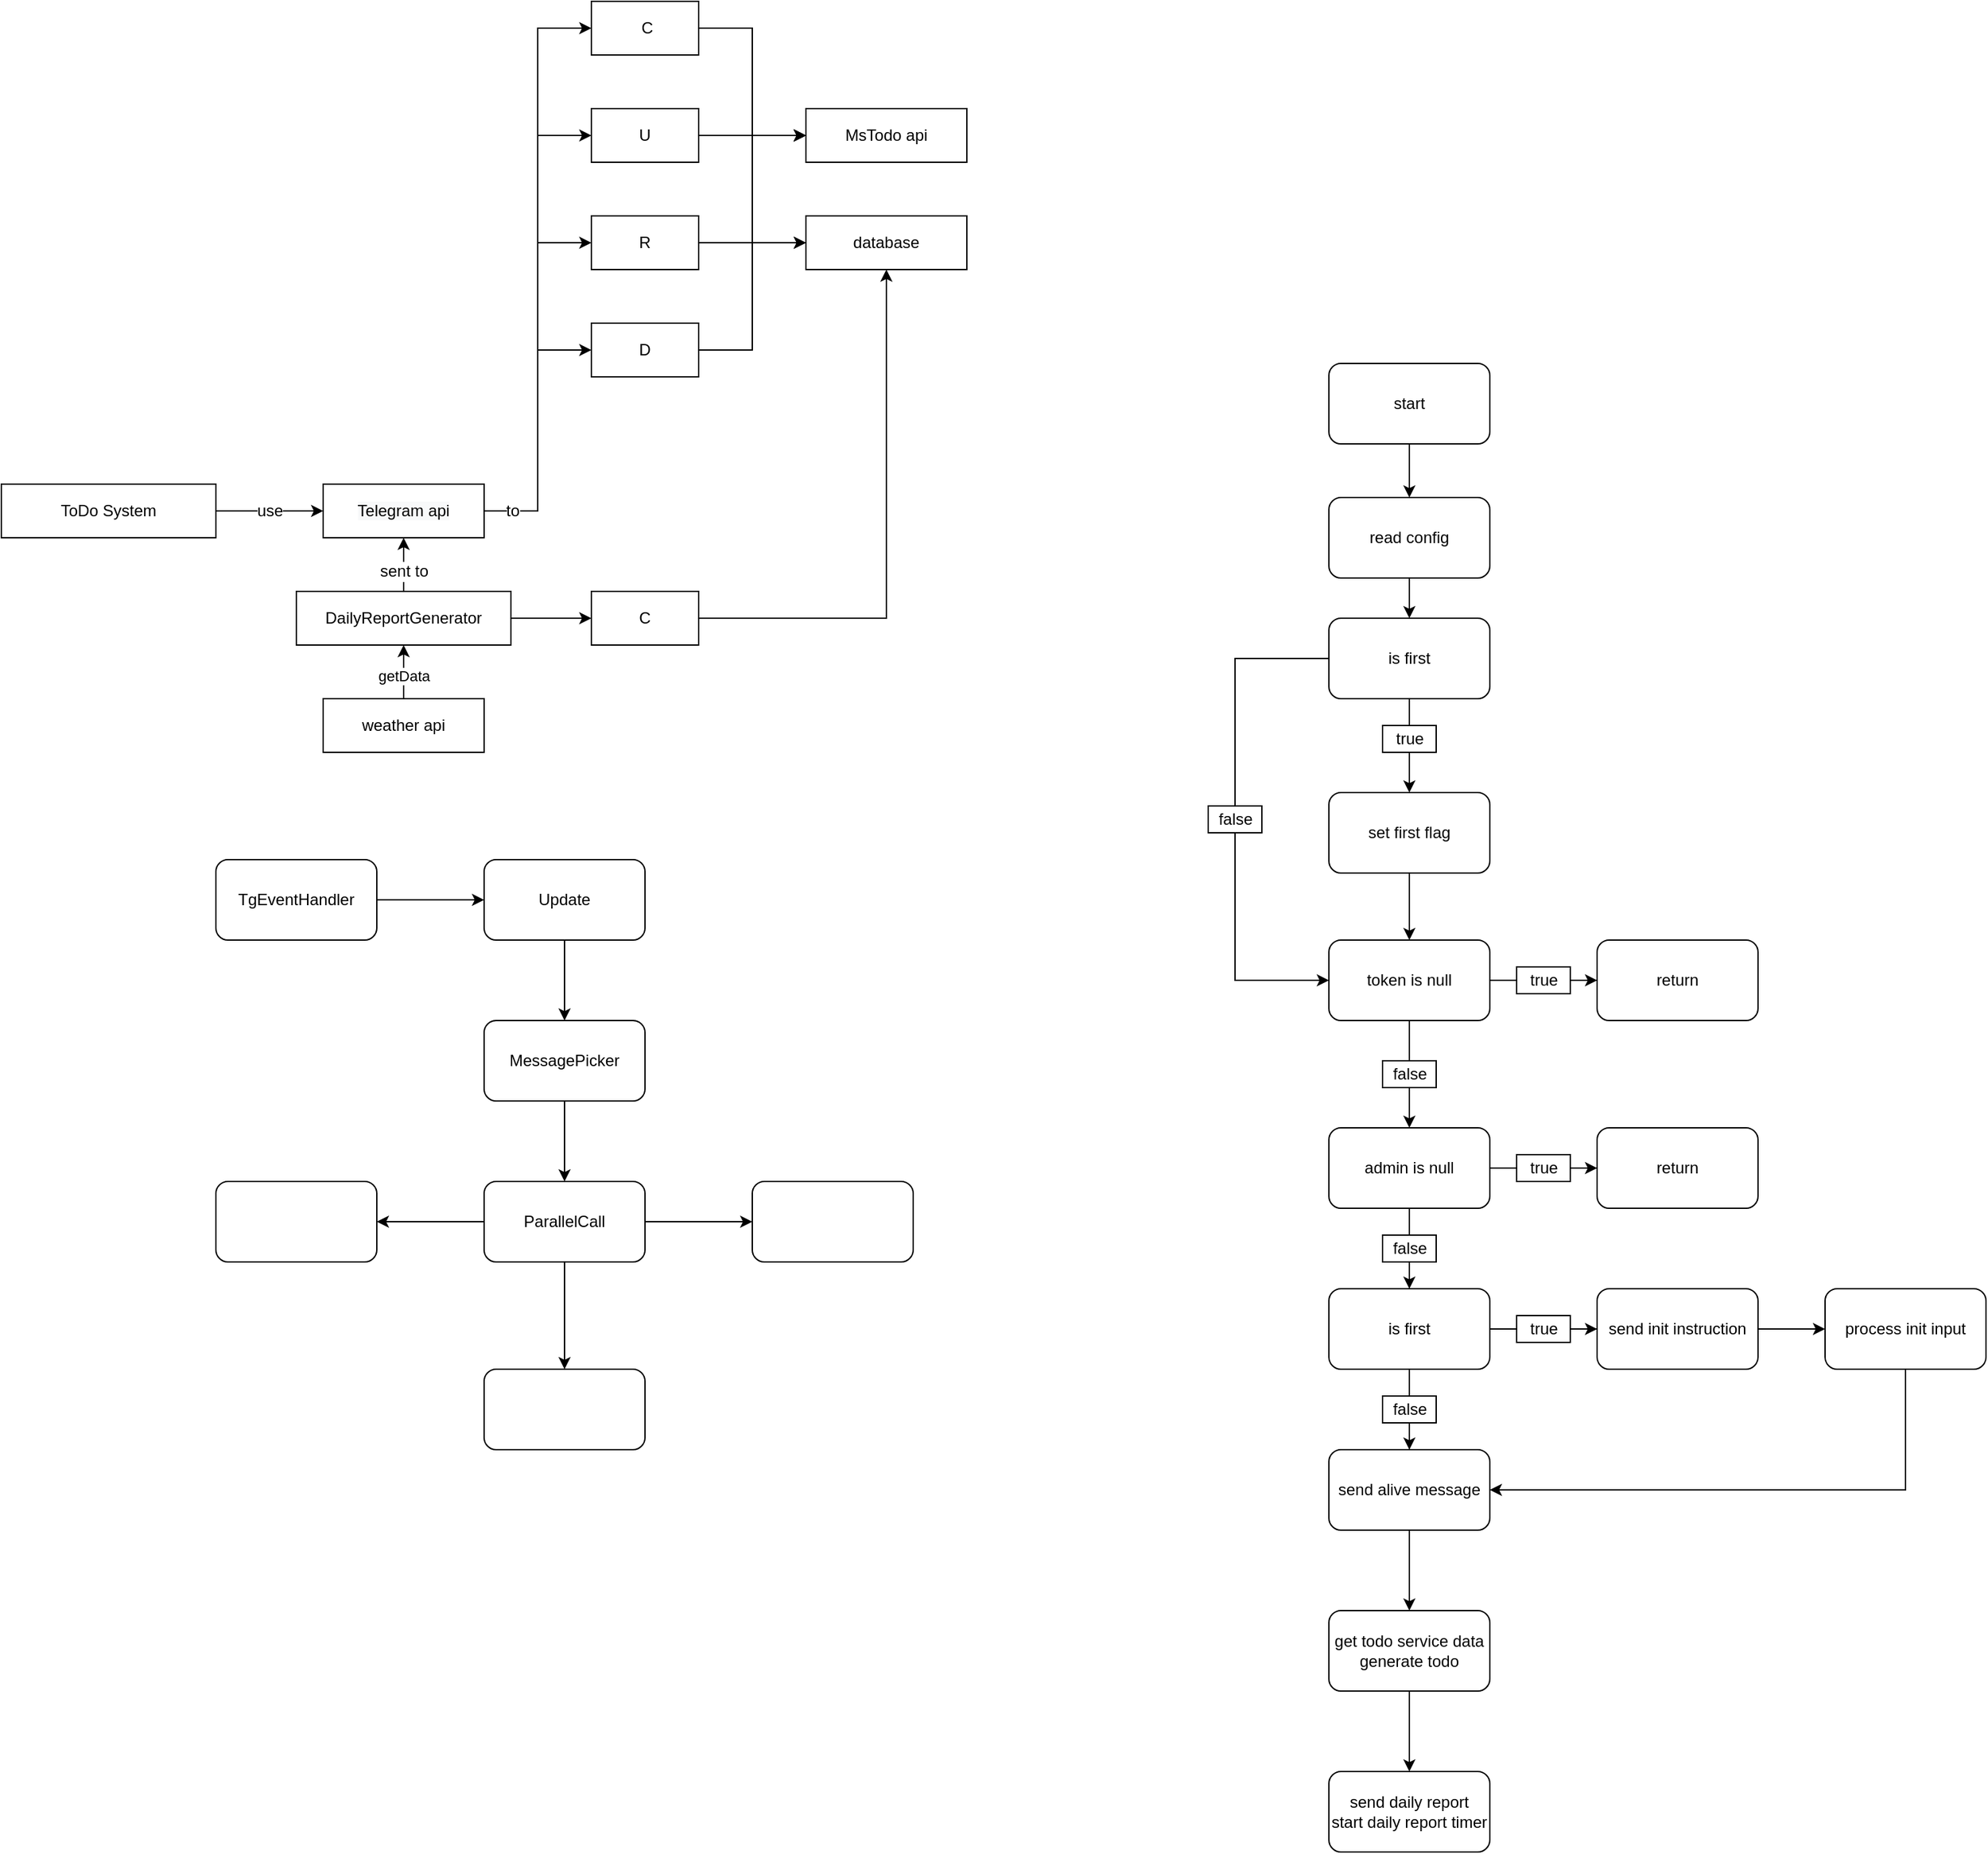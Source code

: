<mxfile version="15.7.0" type="github">
  <diagram id="LrXRr8BGrz9RAMKhjQcd" name="第 1 页">
    <mxGraphModel dx="1422" dy="825" grid="1" gridSize="10" guides="1" tooltips="1" connect="1" arrows="1" fold="1" page="1" pageScale="1" pageWidth="827" pageHeight="1169" math="0" shadow="0">
      <root>
        <mxCell id="0" />
        <mxCell id="1" parent="0" />
        <mxCell id="N9-JLqkrcf1B8G68bMdj-18" style="edgeStyle=orthogonalEdgeStyle;rounded=0;orthogonalLoop=1;jettySize=auto;html=1;exitX=1;exitY=0.5;exitDx=0;exitDy=0;entryX=0;entryY=0.5;entryDx=0;entryDy=0;" parent="1" source="N9-JLqkrcf1B8G68bMdj-2" target="N9-JLqkrcf1B8G68bMdj-15" edge="1">
          <mxGeometry relative="1" as="geometry" />
        </mxCell>
        <mxCell id="N9-JLqkrcf1B8G68bMdj-19" style="edgeStyle=orthogonalEdgeStyle;rounded=0;orthogonalLoop=1;jettySize=auto;html=1;exitX=1;exitY=0.5;exitDx=0;exitDy=0;entryX=0;entryY=0.5;entryDx=0;entryDy=0;" parent="1" source="N9-JLqkrcf1B8G68bMdj-2" target="N9-JLqkrcf1B8G68bMdj-7" edge="1">
          <mxGeometry relative="1" as="geometry" />
        </mxCell>
        <mxCell id="N9-JLqkrcf1B8G68bMdj-2" value="&amp;nbsp;C" style="rounded=0;whiteSpace=wrap;html=1;" parent="1" vertex="1">
          <mxGeometry x="480" y="80" width="80" height="40" as="geometry" />
        </mxCell>
        <mxCell id="N9-JLqkrcf1B8G68bMdj-11" style="edgeStyle=orthogonalEdgeStyle;rounded=0;orthogonalLoop=1;jettySize=auto;html=1;exitX=1;exitY=0.5;exitDx=0;exitDy=0;entryX=0;entryY=0.5;entryDx=0;entryDy=0;" parent="1" source="N9-JLqkrcf1B8G68bMdj-3" target="N9-JLqkrcf1B8G68bMdj-2" edge="1">
          <mxGeometry relative="1" as="geometry" />
        </mxCell>
        <mxCell id="N9-JLqkrcf1B8G68bMdj-12" style="edgeStyle=orthogonalEdgeStyle;rounded=0;orthogonalLoop=1;jettySize=auto;html=1;exitX=1;exitY=0.5;exitDx=0;exitDy=0;" parent="1" source="N9-JLqkrcf1B8G68bMdj-3" target="N9-JLqkrcf1B8G68bMdj-8" edge="1">
          <mxGeometry relative="1" as="geometry">
            <Array as="points">
              <mxPoint x="440" y="460" />
              <mxPoint x="440" y="180" />
            </Array>
          </mxGeometry>
        </mxCell>
        <mxCell id="N9-JLqkrcf1B8G68bMdj-13" style="edgeStyle=orthogonalEdgeStyle;rounded=0;orthogonalLoop=1;jettySize=auto;html=1;exitX=1;exitY=0.5;exitDx=0;exitDy=0;entryX=0;entryY=0.5;entryDx=0;entryDy=0;" parent="1" source="N9-JLqkrcf1B8G68bMdj-3" target="N9-JLqkrcf1B8G68bMdj-9" edge="1">
          <mxGeometry relative="1" as="geometry" />
        </mxCell>
        <mxCell id="N9-JLqkrcf1B8G68bMdj-14" style="edgeStyle=orthogonalEdgeStyle;rounded=0;orthogonalLoop=1;jettySize=auto;html=1;exitX=1;exitY=0.5;exitDx=0;exitDy=0;entryX=0;entryY=0.5;entryDx=0;entryDy=0;" parent="1" source="N9-JLqkrcf1B8G68bMdj-3" target="N9-JLqkrcf1B8G68bMdj-10" edge="1">
          <mxGeometry relative="1" as="geometry" />
        </mxCell>
        <mxCell id="N9-JLqkrcf1B8G68bMdj-3" value="&#xa;&#xa;&lt;span style=&quot;color: rgb(0, 0, 0); font-family: helvetica; font-size: 12px; font-style: normal; font-weight: 400; letter-spacing: normal; text-align: center; text-indent: 0px; text-transform: none; word-spacing: 0px; background-color: rgb(248, 249, 250); display: inline; float: none;&quot;&gt;Telegram&amp;nbsp;api&lt;/span&gt;&#xa;&#xa;" style="rounded=0;whiteSpace=wrap;html=1;" parent="1" vertex="1">
          <mxGeometry x="280" y="440" width="120" height="40" as="geometry" />
        </mxCell>
        <mxCell id="N9-JLqkrcf1B8G68bMdj-27" style="edgeStyle=orthogonalEdgeStyle;rounded=0;orthogonalLoop=1;jettySize=auto;html=1;exitX=0.5;exitY=0;exitDx=0;exitDy=0;entryX=0.5;entryY=1;entryDx=0;entryDy=0;" parent="1" source="N9-JLqkrcf1B8G68bMdj-4" target="N9-JLqkrcf1B8G68bMdj-5" edge="1">
          <mxGeometry relative="1" as="geometry" />
        </mxCell>
        <mxCell id="N9-JLqkrcf1B8G68bMdj-28" value="getData" style="edgeLabel;html=1;align=center;verticalAlign=middle;resizable=0;points=[];" parent="N9-JLqkrcf1B8G68bMdj-27" vertex="1" connectable="0">
          <mxGeometry x="-0.15" y="-15" relative="1" as="geometry">
            <mxPoint x="-15" as="offset" />
          </mxGeometry>
        </mxCell>
        <mxCell id="N9-JLqkrcf1B8G68bMdj-4" value="weather&amp;nbsp;api" style="rounded=0;whiteSpace=wrap;html=1;" parent="1" vertex="1">
          <mxGeometry x="280" y="600" width="120" height="40" as="geometry" />
        </mxCell>
        <mxCell id="N9-JLqkrcf1B8G68bMdj-29" style="edgeStyle=orthogonalEdgeStyle;rounded=0;orthogonalLoop=1;jettySize=auto;html=1;exitX=0.5;exitY=0;exitDx=0;exitDy=0;entryX=0.5;entryY=1;entryDx=0;entryDy=0;" parent="1" source="N9-JLqkrcf1B8G68bMdj-5" target="N9-JLqkrcf1B8G68bMdj-3" edge="1">
          <mxGeometry relative="1" as="geometry" />
        </mxCell>
        <mxCell id="N9-JLqkrcf1B8G68bMdj-35" style="edgeStyle=orthogonalEdgeStyle;rounded=0;orthogonalLoop=1;jettySize=auto;html=1;exitX=1;exitY=0.5;exitDx=0;exitDy=0;entryX=0;entryY=0.5;entryDx=0;entryDy=0;" parent="1" source="N9-JLqkrcf1B8G68bMdj-5" target="N9-JLqkrcf1B8G68bMdj-34" edge="1">
          <mxGeometry relative="1" as="geometry" />
        </mxCell>
        <mxCell id="N9-JLqkrcf1B8G68bMdj-5" value="DailyReportGenerator" style="rounded=0;whiteSpace=wrap;html=1;" parent="1" vertex="1">
          <mxGeometry x="260" y="520" width="160" height="40" as="geometry" />
        </mxCell>
        <mxCell id="N9-JLqkrcf1B8G68bMdj-24" style="edgeStyle=orthogonalEdgeStyle;rounded=0;orthogonalLoop=1;jettySize=auto;html=1;exitX=1;exitY=0.5;exitDx=0;exitDy=0;entryX=0;entryY=0.5;entryDx=0;entryDy=0;" parent="1" source="N9-JLqkrcf1B8G68bMdj-6" target="N9-JLqkrcf1B8G68bMdj-3" edge="1">
          <mxGeometry relative="1" as="geometry" />
        </mxCell>
        <mxCell id="N9-JLqkrcf1B8G68bMdj-6" value="ToDo&amp;nbsp;System" style="rounded=0;whiteSpace=wrap;html=1;" parent="1" vertex="1">
          <mxGeometry x="40" y="440" width="160" height="40" as="geometry" />
        </mxCell>
        <mxCell id="N9-JLqkrcf1B8G68bMdj-7" value="MsTodo&amp;nbsp;api" style="rounded=0;whiteSpace=wrap;html=1;" parent="1" vertex="1">
          <mxGeometry x="640" y="160" width="120" height="40" as="geometry" />
        </mxCell>
        <mxCell id="N9-JLqkrcf1B8G68bMdj-20" style="edgeStyle=orthogonalEdgeStyle;rounded=0;orthogonalLoop=1;jettySize=auto;html=1;exitX=1;exitY=0.5;exitDx=0;exitDy=0;entryX=0;entryY=0.5;entryDx=0;entryDy=0;" parent="1" source="N9-JLqkrcf1B8G68bMdj-8" target="N9-JLqkrcf1B8G68bMdj-15" edge="1">
          <mxGeometry relative="1" as="geometry" />
        </mxCell>
        <mxCell id="N9-JLqkrcf1B8G68bMdj-21" style="edgeStyle=orthogonalEdgeStyle;rounded=0;orthogonalLoop=1;jettySize=auto;html=1;exitX=1;exitY=0.5;exitDx=0;exitDy=0;entryX=0;entryY=0.5;entryDx=0;entryDy=0;" parent="1" source="N9-JLqkrcf1B8G68bMdj-8" target="N9-JLqkrcf1B8G68bMdj-7" edge="1">
          <mxGeometry relative="1" as="geometry" />
        </mxCell>
        <mxCell id="N9-JLqkrcf1B8G68bMdj-8" value="U" style="rounded=0;whiteSpace=wrap;html=1;" parent="1" vertex="1">
          <mxGeometry x="480" y="160" width="80" height="40" as="geometry" />
        </mxCell>
        <mxCell id="N9-JLqkrcf1B8G68bMdj-22" style="edgeStyle=orthogonalEdgeStyle;rounded=0;orthogonalLoop=1;jettySize=auto;html=1;exitX=1;exitY=0.5;exitDx=0;exitDy=0;entryX=0;entryY=0.5;entryDx=0;entryDy=0;" parent="1" source="N9-JLqkrcf1B8G68bMdj-9" target="N9-JLqkrcf1B8G68bMdj-7" edge="1">
          <mxGeometry relative="1" as="geometry">
            <mxPoint x="640" y="260" as="targetPoint" />
          </mxGeometry>
        </mxCell>
        <mxCell id="N9-JLqkrcf1B8G68bMdj-9" value="R" style="rounded=0;whiteSpace=wrap;html=1;" parent="1" vertex="1">
          <mxGeometry x="480" y="240" width="80" height="40" as="geometry" />
        </mxCell>
        <mxCell id="N9-JLqkrcf1B8G68bMdj-23" style="edgeStyle=orthogonalEdgeStyle;rounded=0;orthogonalLoop=1;jettySize=auto;html=1;exitX=1;exitY=0.5;exitDx=0;exitDy=0;entryX=0;entryY=0.5;entryDx=0;entryDy=0;" parent="1" source="N9-JLqkrcf1B8G68bMdj-10" target="N9-JLqkrcf1B8G68bMdj-7" edge="1">
          <mxGeometry relative="1" as="geometry" />
        </mxCell>
        <mxCell id="N9-JLqkrcf1B8G68bMdj-10" value="D" style="rounded=0;whiteSpace=wrap;html=1;" parent="1" vertex="1">
          <mxGeometry x="480" y="320" width="80" height="40" as="geometry" />
        </mxCell>
        <mxCell id="N9-JLqkrcf1B8G68bMdj-15" value="database" style="rounded=0;whiteSpace=wrap;html=1;" parent="1" vertex="1">
          <mxGeometry x="640" y="240" width="120" height="40" as="geometry" />
        </mxCell>
        <mxCell id="N9-JLqkrcf1B8G68bMdj-25" value="use" style="text;html=1;align=center;verticalAlign=middle;resizable=0;points=[];autosize=1;strokeColor=none;labelBackgroundColor=#ffffff;" parent="1" vertex="1">
          <mxGeometry x="220" y="450" width="40" height="20" as="geometry" />
        </mxCell>
        <mxCell id="N9-JLqkrcf1B8G68bMdj-26" value="to" style="text;html=1;align=center;verticalAlign=middle;resizable=0;points=[];autosize=1;strokeColor=none;labelBackgroundColor=#ffffff;" parent="1" vertex="1">
          <mxGeometry x="406" y="450" width="30" height="20" as="geometry" />
        </mxCell>
        <mxCell id="N9-JLqkrcf1B8G68bMdj-30" value="sent&amp;nbsp;to" style="text;html=1;align=center;verticalAlign=middle;resizable=0;points=[];autosize=1;strokeColor=none;labelBackgroundColor=#ffffff;" parent="1" vertex="1">
          <mxGeometry x="315" y="495" width="50" height="20" as="geometry" />
        </mxCell>
        <mxCell id="N9-JLqkrcf1B8G68bMdj-37" style="edgeStyle=orthogonalEdgeStyle;rounded=0;orthogonalLoop=1;jettySize=auto;html=1;exitX=1;exitY=0.5;exitDx=0;exitDy=0;entryX=0.5;entryY=1;entryDx=0;entryDy=0;" parent="1" source="N9-JLqkrcf1B8G68bMdj-34" target="N9-JLqkrcf1B8G68bMdj-15" edge="1">
          <mxGeometry relative="1" as="geometry" />
        </mxCell>
        <mxCell id="N9-JLqkrcf1B8G68bMdj-34" value="C" style="rounded=0;whiteSpace=wrap;html=1;" parent="1" vertex="1">
          <mxGeometry x="480" y="520" width="80" height="40" as="geometry" />
        </mxCell>
        <mxCell id="0F79G5hVULBTe8nuWNYY-4" value="" style="edgeStyle=orthogonalEdgeStyle;rounded=0;orthogonalLoop=1;jettySize=auto;html=1;" edge="1" parent="1" source="0F79G5hVULBTe8nuWNYY-2" target="0F79G5hVULBTe8nuWNYY-3">
          <mxGeometry relative="1" as="geometry" />
        </mxCell>
        <mxCell id="0F79G5hVULBTe8nuWNYY-2" value="TgEventHandler" style="rounded=1;whiteSpace=wrap;html=1;" vertex="1" parent="1">
          <mxGeometry x="200" y="720" width="120" height="60" as="geometry" />
        </mxCell>
        <mxCell id="0F79G5hVULBTe8nuWNYY-6" value="" style="edgeStyle=orthogonalEdgeStyle;rounded=0;orthogonalLoop=1;jettySize=auto;html=1;" edge="1" parent="1" source="0F79G5hVULBTe8nuWNYY-3" target="0F79G5hVULBTe8nuWNYY-5">
          <mxGeometry relative="1" as="geometry" />
        </mxCell>
        <mxCell id="0F79G5hVULBTe8nuWNYY-3" value="Update" style="whiteSpace=wrap;html=1;rounded=1;" vertex="1" parent="1">
          <mxGeometry x="400" y="720" width="120" height="60" as="geometry" />
        </mxCell>
        <mxCell id="0F79G5hVULBTe8nuWNYY-8" value="" style="edgeStyle=orthogonalEdgeStyle;rounded=0;orthogonalLoop=1;jettySize=auto;html=1;" edge="1" parent="1" source="0F79G5hVULBTe8nuWNYY-5" target="0F79G5hVULBTe8nuWNYY-7">
          <mxGeometry relative="1" as="geometry" />
        </mxCell>
        <mxCell id="0F79G5hVULBTe8nuWNYY-5" value="MessagePicker" style="whiteSpace=wrap;html=1;rounded=1;" vertex="1" parent="1">
          <mxGeometry x="400" y="840" width="120" height="60" as="geometry" />
        </mxCell>
        <mxCell id="0F79G5hVULBTe8nuWNYY-10" value="" style="edgeStyle=orthogonalEdgeStyle;rounded=0;orthogonalLoop=1;jettySize=auto;html=1;" edge="1" parent="1" source="0F79G5hVULBTe8nuWNYY-7" target="0F79G5hVULBTe8nuWNYY-9">
          <mxGeometry relative="1" as="geometry" />
        </mxCell>
        <mxCell id="0F79G5hVULBTe8nuWNYY-12" value="" style="edgeStyle=orthogonalEdgeStyle;rounded=0;orthogonalLoop=1;jettySize=auto;html=1;" edge="1" parent="1" source="0F79G5hVULBTe8nuWNYY-7" target="0F79G5hVULBTe8nuWNYY-11">
          <mxGeometry relative="1" as="geometry" />
        </mxCell>
        <mxCell id="0F79G5hVULBTe8nuWNYY-14" value="" style="edgeStyle=orthogonalEdgeStyle;rounded=0;orthogonalLoop=1;jettySize=auto;html=1;" edge="1" parent="1" source="0F79G5hVULBTe8nuWNYY-7" target="0F79G5hVULBTe8nuWNYY-13">
          <mxGeometry relative="1" as="geometry" />
        </mxCell>
        <mxCell id="0F79G5hVULBTe8nuWNYY-7" value="ParallelCall" style="whiteSpace=wrap;html=1;rounded=1;" vertex="1" parent="1">
          <mxGeometry x="400" y="960" width="120" height="60" as="geometry" />
        </mxCell>
        <mxCell id="0F79G5hVULBTe8nuWNYY-9" value="" style="whiteSpace=wrap;html=1;rounded=1;" vertex="1" parent="1">
          <mxGeometry x="200" y="960" width="120" height="60" as="geometry" />
        </mxCell>
        <mxCell id="0F79G5hVULBTe8nuWNYY-11" value="" style="whiteSpace=wrap;html=1;rounded=1;" vertex="1" parent="1">
          <mxGeometry x="600" y="960" width="120" height="60" as="geometry" />
        </mxCell>
        <mxCell id="0F79G5hVULBTe8nuWNYY-13" value="" style="whiteSpace=wrap;html=1;rounded=1;" vertex="1" parent="1">
          <mxGeometry x="400" y="1100" width="120" height="60" as="geometry" />
        </mxCell>
        <mxCell id="0F79G5hVULBTe8nuWNYY-34" value="" style="edgeStyle=orthogonalEdgeStyle;rounded=0;orthogonalLoop=1;jettySize=auto;html=1;" edge="1" parent="1" source="0F79G5hVULBTe8nuWNYY-15" target="0F79G5hVULBTe8nuWNYY-33">
          <mxGeometry relative="1" as="geometry" />
        </mxCell>
        <mxCell id="0F79G5hVULBTe8nuWNYY-15" value="start" style="rounded=1;whiteSpace=wrap;html=1;" vertex="1" parent="1">
          <mxGeometry x="1030" y="350" width="120" height="60" as="geometry" />
        </mxCell>
        <mxCell id="0F79G5hVULBTe8nuWNYY-19" value="" style="edgeStyle=orthogonalEdgeStyle;rounded=0;orthogonalLoop=1;jettySize=auto;html=1;startArrow=none;" edge="1" parent="1" source="0F79G5hVULBTe8nuWNYY-22" target="0F79G5hVULBTe8nuWNYY-18">
          <mxGeometry relative="1" as="geometry" />
        </mxCell>
        <mxCell id="0F79G5hVULBTe8nuWNYY-21" value="" style="edgeStyle=orthogonalEdgeStyle;rounded=0;orthogonalLoop=1;jettySize=auto;html=1;startArrow=none;" edge="1" parent="1" source="0F79G5hVULBTe8nuWNYY-23" target="0F79G5hVULBTe8nuWNYY-20">
          <mxGeometry relative="1" as="geometry" />
        </mxCell>
        <mxCell id="0F79G5hVULBTe8nuWNYY-16" value="token&amp;nbsp;is&amp;nbsp;null" style="whiteSpace=wrap;html=1;rounded=1;" vertex="1" parent="1">
          <mxGeometry x="1030" y="780" width="120" height="60" as="geometry" />
        </mxCell>
        <mxCell id="0F79G5hVULBTe8nuWNYY-18" value="return" style="whiteSpace=wrap;html=1;rounded=1;" vertex="1" parent="1">
          <mxGeometry x="1230" y="780" width="120" height="60" as="geometry" />
        </mxCell>
        <mxCell id="0F79G5hVULBTe8nuWNYY-25" value="" style="edgeStyle=orthogonalEdgeStyle;rounded=0;orthogonalLoop=1;jettySize=auto;html=1;startArrow=none;" edge="1" parent="1" source="0F79G5hVULBTe8nuWNYY-26" target="0F79G5hVULBTe8nuWNYY-24">
          <mxGeometry relative="1" as="geometry" />
        </mxCell>
        <mxCell id="0F79G5hVULBTe8nuWNYY-32" value="" style="edgeStyle=orthogonalEdgeStyle;rounded=0;orthogonalLoop=1;jettySize=auto;html=1;startArrow=none;" edge="1" parent="1" source="0F79G5hVULBTe8nuWNYY-59" target="0F79G5hVULBTe8nuWNYY-31">
          <mxGeometry relative="1" as="geometry" />
        </mxCell>
        <mxCell id="0F79G5hVULBTe8nuWNYY-20" value="admin&amp;nbsp;is&amp;nbsp;null" style="whiteSpace=wrap;html=1;rounded=1;" vertex="1" parent="1">
          <mxGeometry x="1030" y="920" width="120" height="60" as="geometry" />
        </mxCell>
        <mxCell id="0F79G5hVULBTe8nuWNYY-24" value="return" style="whiteSpace=wrap;html=1;rounded=1;" vertex="1" parent="1">
          <mxGeometry x="1230" y="920" width="120" height="60" as="geometry" />
        </mxCell>
        <mxCell id="0F79G5hVULBTe8nuWNYY-22" value="true" style="text;html=1;align=center;verticalAlign=middle;resizable=0;points=[];autosize=1;strokeColor=default;fillColor=none;" vertex="1" parent="1">
          <mxGeometry x="1170" y="800" width="40" height="20" as="geometry" />
        </mxCell>
        <mxCell id="0F79G5hVULBTe8nuWNYY-28" value="" style="edgeStyle=orthogonalEdgeStyle;rounded=0;orthogonalLoop=1;jettySize=auto;html=1;endArrow=none;" edge="1" parent="1" source="0F79G5hVULBTe8nuWNYY-16" target="0F79G5hVULBTe8nuWNYY-22">
          <mxGeometry relative="1" as="geometry">
            <mxPoint x="1150" y="810" as="sourcePoint" />
            <mxPoint x="1230" y="810" as="targetPoint" />
          </mxGeometry>
        </mxCell>
        <mxCell id="0F79G5hVULBTe8nuWNYY-26" value="true" style="text;html=1;align=center;verticalAlign=middle;resizable=0;points=[];autosize=1;strokeColor=default;fillColor=none;" vertex="1" parent="1">
          <mxGeometry x="1170" y="940" width="40" height="20" as="geometry" />
        </mxCell>
        <mxCell id="0F79G5hVULBTe8nuWNYY-29" value="" style="edgeStyle=orthogonalEdgeStyle;rounded=0;orthogonalLoop=1;jettySize=auto;html=1;endArrow=none;" edge="1" parent="1" source="0F79G5hVULBTe8nuWNYY-20" target="0F79G5hVULBTe8nuWNYY-26">
          <mxGeometry relative="1" as="geometry">
            <mxPoint x="1150" y="950" as="sourcePoint" />
            <mxPoint x="1230" y="950" as="targetPoint" />
          </mxGeometry>
        </mxCell>
        <mxCell id="0F79G5hVULBTe8nuWNYY-23" value="false" style="text;html=1;align=center;verticalAlign=middle;resizable=0;points=[];autosize=1;strokeColor=default;fillColor=none;" vertex="1" parent="1">
          <mxGeometry x="1070" y="870" width="40" height="20" as="geometry" />
        </mxCell>
        <mxCell id="0F79G5hVULBTe8nuWNYY-30" value="" style="edgeStyle=orthogonalEdgeStyle;rounded=0;orthogonalLoop=1;jettySize=auto;html=1;endArrow=none;" edge="1" parent="1" source="0F79G5hVULBTe8nuWNYY-16" target="0F79G5hVULBTe8nuWNYY-23">
          <mxGeometry relative="1" as="geometry">
            <mxPoint x="1090" y="840" as="sourcePoint" />
            <mxPoint x="1090" y="920" as="targetPoint" />
          </mxGeometry>
        </mxCell>
        <mxCell id="0F79G5hVULBTe8nuWNYY-52" value="" style="edgeStyle=orthogonalEdgeStyle;rounded=0;orthogonalLoop=1;jettySize=auto;html=1;startArrow=none;" edge="1" parent="1" source="0F79G5hVULBTe8nuWNYY-57" target="0F79G5hVULBTe8nuWNYY-51">
          <mxGeometry relative="1" as="geometry" />
        </mxCell>
        <mxCell id="0F79G5hVULBTe8nuWNYY-54" value="" style="edgeStyle=orthogonalEdgeStyle;rounded=0;orthogonalLoop=1;jettySize=auto;html=1;startArrow=none;" edge="1" parent="1" source="0F79G5hVULBTe8nuWNYY-55" target="0F79G5hVULBTe8nuWNYY-53">
          <mxGeometry relative="1" as="geometry" />
        </mxCell>
        <mxCell id="0F79G5hVULBTe8nuWNYY-31" value="is&amp;nbsp;first" style="whiteSpace=wrap;html=1;rounded=1;" vertex="1" parent="1">
          <mxGeometry x="1030" y="1040" width="120" height="60" as="geometry" />
        </mxCell>
        <mxCell id="0F79G5hVULBTe8nuWNYY-37" value="" style="edgeStyle=orthogonalEdgeStyle;rounded=0;orthogonalLoop=1;jettySize=auto;html=1;" edge="1" parent="1" source="0F79G5hVULBTe8nuWNYY-33" target="0F79G5hVULBTe8nuWNYY-36">
          <mxGeometry relative="1" as="geometry" />
        </mxCell>
        <mxCell id="0F79G5hVULBTe8nuWNYY-33" value="read&amp;nbsp;config" style="whiteSpace=wrap;html=1;rounded=1;" vertex="1" parent="1">
          <mxGeometry x="1030" y="450" width="120" height="60" as="geometry" />
        </mxCell>
        <mxCell id="0F79G5hVULBTe8nuWNYY-40" value="" style="edgeStyle=orthogonalEdgeStyle;rounded=0;orthogonalLoop=1;jettySize=auto;html=1;startArrow=none;" edge="1" parent="1" source="0F79G5hVULBTe8nuWNYY-41" target="0F79G5hVULBTe8nuWNYY-39">
          <mxGeometry relative="1" as="geometry" />
        </mxCell>
        <mxCell id="0F79G5hVULBTe8nuWNYY-48" style="edgeStyle=orthogonalEdgeStyle;rounded=0;orthogonalLoop=1;jettySize=auto;html=1;entryX=0;entryY=0.5;entryDx=0;entryDy=0;startArrow=none;" edge="1" parent="1" source="0F79G5hVULBTe8nuWNYY-46" target="0F79G5hVULBTe8nuWNYY-16">
          <mxGeometry relative="1" as="geometry">
            <Array as="points">
              <mxPoint x="960" y="810" />
            </Array>
          </mxGeometry>
        </mxCell>
        <mxCell id="0F79G5hVULBTe8nuWNYY-36" value="is&amp;nbsp;first" style="whiteSpace=wrap;html=1;rounded=1;" vertex="1" parent="1">
          <mxGeometry x="1030" y="540" width="120" height="60" as="geometry" />
        </mxCell>
        <mxCell id="0F79G5hVULBTe8nuWNYY-50" value="" style="edgeStyle=orthogonalEdgeStyle;rounded=0;orthogonalLoop=1;jettySize=auto;html=1;" edge="1" parent="1" source="0F79G5hVULBTe8nuWNYY-39" target="0F79G5hVULBTe8nuWNYY-16">
          <mxGeometry relative="1" as="geometry" />
        </mxCell>
        <mxCell id="0F79G5hVULBTe8nuWNYY-39" value="set&amp;nbsp;first&amp;nbsp;flag" style="whiteSpace=wrap;html=1;rounded=1;" vertex="1" parent="1">
          <mxGeometry x="1030" y="670" width="120" height="60" as="geometry" />
        </mxCell>
        <mxCell id="0F79G5hVULBTe8nuWNYY-41" value="true" style="text;html=1;align=center;verticalAlign=middle;resizable=0;points=[];autosize=1;strokeColor=default;fillColor=none;" vertex="1" parent="1">
          <mxGeometry x="1070" y="620" width="40" height="20" as="geometry" />
        </mxCell>
        <mxCell id="0F79G5hVULBTe8nuWNYY-42" value="" style="edgeStyle=orthogonalEdgeStyle;rounded=0;orthogonalLoop=1;jettySize=auto;html=1;endArrow=none;" edge="1" parent="1" source="0F79G5hVULBTe8nuWNYY-36" target="0F79G5hVULBTe8nuWNYY-41">
          <mxGeometry relative="1" as="geometry">
            <mxPoint x="1090" y="600" as="sourcePoint" />
            <mxPoint x="1090" y="670" as="targetPoint" />
          </mxGeometry>
        </mxCell>
        <mxCell id="0F79G5hVULBTe8nuWNYY-46" value="false" style="text;html=1;align=center;verticalAlign=middle;resizable=0;points=[];autosize=1;strokeColor=default;fillColor=none;" vertex="1" parent="1">
          <mxGeometry x="940" y="680" width="40" height="20" as="geometry" />
        </mxCell>
        <mxCell id="0F79G5hVULBTe8nuWNYY-49" value="" style="edgeStyle=orthogonalEdgeStyle;rounded=0;orthogonalLoop=1;jettySize=auto;html=1;entryX=0;entryY=0.5;entryDx=0;entryDy=0;endArrow=none;" edge="1" parent="1" source="0F79G5hVULBTe8nuWNYY-36" target="0F79G5hVULBTe8nuWNYY-46">
          <mxGeometry relative="1" as="geometry">
            <mxPoint x="1030" y="570" as="sourcePoint" />
            <mxPoint x="1030" y="810" as="targetPoint" />
            <Array as="points">
              <mxPoint x="960" y="570" />
              <mxPoint x="960" y="680" />
              <mxPoint x="940" y="680" />
            </Array>
          </mxGeometry>
        </mxCell>
        <mxCell id="0F79G5hVULBTe8nuWNYY-68" style="edgeStyle=orthogonalEdgeStyle;rounded=0;orthogonalLoop=1;jettySize=auto;html=1;entryX=0.5;entryY=0;entryDx=0;entryDy=0;" edge="1" parent="1" source="0F79G5hVULBTe8nuWNYY-51" target="0F79G5hVULBTe8nuWNYY-66">
          <mxGeometry relative="1" as="geometry" />
        </mxCell>
        <mxCell id="0F79G5hVULBTe8nuWNYY-51" value="send&amp;nbsp;alive&amp;nbsp;message" style="whiteSpace=wrap;html=1;rounded=1;" vertex="1" parent="1">
          <mxGeometry x="1030" y="1160" width="120" height="60" as="geometry" />
        </mxCell>
        <mxCell id="0F79G5hVULBTe8nuWNYY-62" value="" style="edgeStyle=orthogonalEdgeStyle;rounded=0;orthogonalLoop=1;jettySize=auto;html=1;" edge="1" parent="1" source="0F79G5hVULBTe8nuWNYY-53" target="0F79G5hVULBTe8nuWNYY-61">
          <mxGeometry relative="1" as="geometry" />
        </mxCell>
        <mxCell id="0F79G5hVULBTe8nuWNYY-53" value="send&amp;nbsp;init&amp;nbsp;instruction" style="whiteSpace=wrap;html=1;rounded=1;" vertex="1" parent="1">
          <mxGeometry x="1230" y="1040" width="120" height="60" as="geometry" />
        </mxCell>
        <mxCell id="0F79G5hVULBTe8nuWNYY-55" value="true" style="text;html=1;align=center;verticalAlign=middle;resizable=0;points=[];autosize=1;strokeColor=default;fillColor=none;" vertex="1" parent="1">
          <mxGeometry x="1170" y="1060" width="40" height="20" as="geometry" />
        </mxCell>
        <mxCell id="0F79G5hVULBTe8nuWNYY-56" value="" style="edgeStyle=orthogonalEdgeStyle;rounded=0;orthogonalLoop=1;jettySize=auto;html=1;endArrow=none;" edge="1" parent="1" source="0F79G5hVULBTe8nuWNYY-31" target="0F79G5hVULBTe8nuWNYY-55">
          <mxGeometry relative="1" as="geometry">
            <mxPoint x="1150" y="1070" as="sourcePoint" />
            <mxPoint x="1230" y="1070" as="targetPoint" />
          </mxGeometry>
        </mxCell>
        <mxCell id="0F79G5hVULBTe8nuWNYY-57" value="false" style="text;html=1;align=center;verticalAlign=middle;resizable=0;points=[];autosize=1;strokeColor=default;fillColor=none;" vertex="1" parent="1">
          <mxGeometry x="1070" y="1120" width="40" height="20" as="geometry" />
        </mxCell>
        <mxCell id="0F79G5hVULBTe8nuWNYY-58" value="" style="edgeStyle=orthogonalEdgeStyle;rounded=0;orthogonalLoop=1;jettySize=auto;html=1;endArrow=none;" edge="1" parent="1" source="0F79G5hVULBTe8nuWNYY-31" target="0F79G5hVULBTe8nuWNYY-57">
          <mxGeometry relative="1" as="geometry">
            <mxPoint x="1090" y="1100" as="sourcePoint" />
            <mxPoint x="1090" y="1160" as="targetPoint" />
          </mxGeometry>
        </mxCell>
        <mxCell id="0F79G5hVULBTe8nuWNYY-59" value="false" style="text;html=1;align=center;verticalAlign=middle;resizable=0;points=[];autosize=1;strokeColor=default;fillColor=none;" vertex="1" parent="1">
          <mxGeometry x="1070" y="1000" width="40" height="20" as="geometry" />
        </mxCell>
        <mxCell id="0F79G5hVULBTe8nuWNYY-60" value="" style="edgeStyle=orthogonalEdgeStyle;rounded=0;orthogonalLoop=1;jettySize=auto;html=1;endArrow=none;" edge="1" parent="1" source="0F79G5hVULBTe8nuWNYY-20" target="0F79G5hVULBTe8nuWNYY-59">
          <mxGeometry relative="1" as="geometry">
            <mxPoint x="1090" y="980" as="sourcePoint" />
            <mxPoint x="1090" y="1040" as="targetPoint" />
          </mxGeometry>
        </mxCell>
        <mxCell id="0F79G5hVULBTe8nuWNYY-63" style="edgeStyle=orthogonalEdgeStyle;rounded=0;orthogonalLoop=1;jettySize=auto;html=1;entryX=1;entryY=0.5;entryDx=0;entryDy=0;" edge="1" parent="1" source="0F79G5hVULBTe8nuWNYY-61" target="0F79G5hVULBTe8nuWNYY-51">
          <mxGeometry relative="1" as="geometry">
            <mxPoint x="1430" y="1140" as="sourcePoint" />
            <Array as="points">
              <mxPoint x="1460" y="1190" />
            </Array>
          </mxGeometry>
        </mxCell>
        <mxCell id="0F79G5hVULBTe8nuWNYY-61" value="process&amp;nbsp;init&amp;nbsp;input" style="whiteSpace=wrap;html=1;rounded=1;" vertex="1" parent="1">
          <mxGeometry x="1400" y="1040" width="120" height="60" as="geometry" />
        </mxCell>
        <mxCell id="0F79G5hVULBTe8nuWNYY-64" value="send&amp;nbsp;daily&amp;nbsp;report&lt;br&gt;start&amp;nbsp;daily&amp;nbsp;report&amp;nbsp;timer" style="whiteSpace=wrap;html=1;rounded=1;" vertex="1" parent="1">
          <mxGeometry x="1030" y="1400" width="120" height="60" as="geometry" />
        </mxCell>
        <mxCell id="0F79G5hVULBTe8nuWNYY-69" style="edgeStyle=orthogonalEdgeStyle;rounded=0;orthogonalLoop=1;jettySize=auto;html=1;entryX=0.5;entryY=0;entryDx=0;entryDy=0;" edge="1" parent="1" source="0F79G5hVULBTe8nuWNYY-66" target="0F79G5hVULBTe8nuWNYY-64">
          <mxGeometry relative="1" as="geometry" />
        </mxCell>
        <mxCell id="0F79G5hVULBTe8nuWNYY-66" value="get todo&amp;nbsp;service&amp;nbsp;data&lt;br&gt;generate&amp;nbsp;todo" style="whiteSpace=wrap;html=1;rounded=1;" vertex="1" parent="1">
          <mxGeometry x="1030" y="1280" width="120" height="60" as="geometry" />
        </mxCell>
      </root>
    </mxGraphModel>
  </diagram>
</mxfile>
